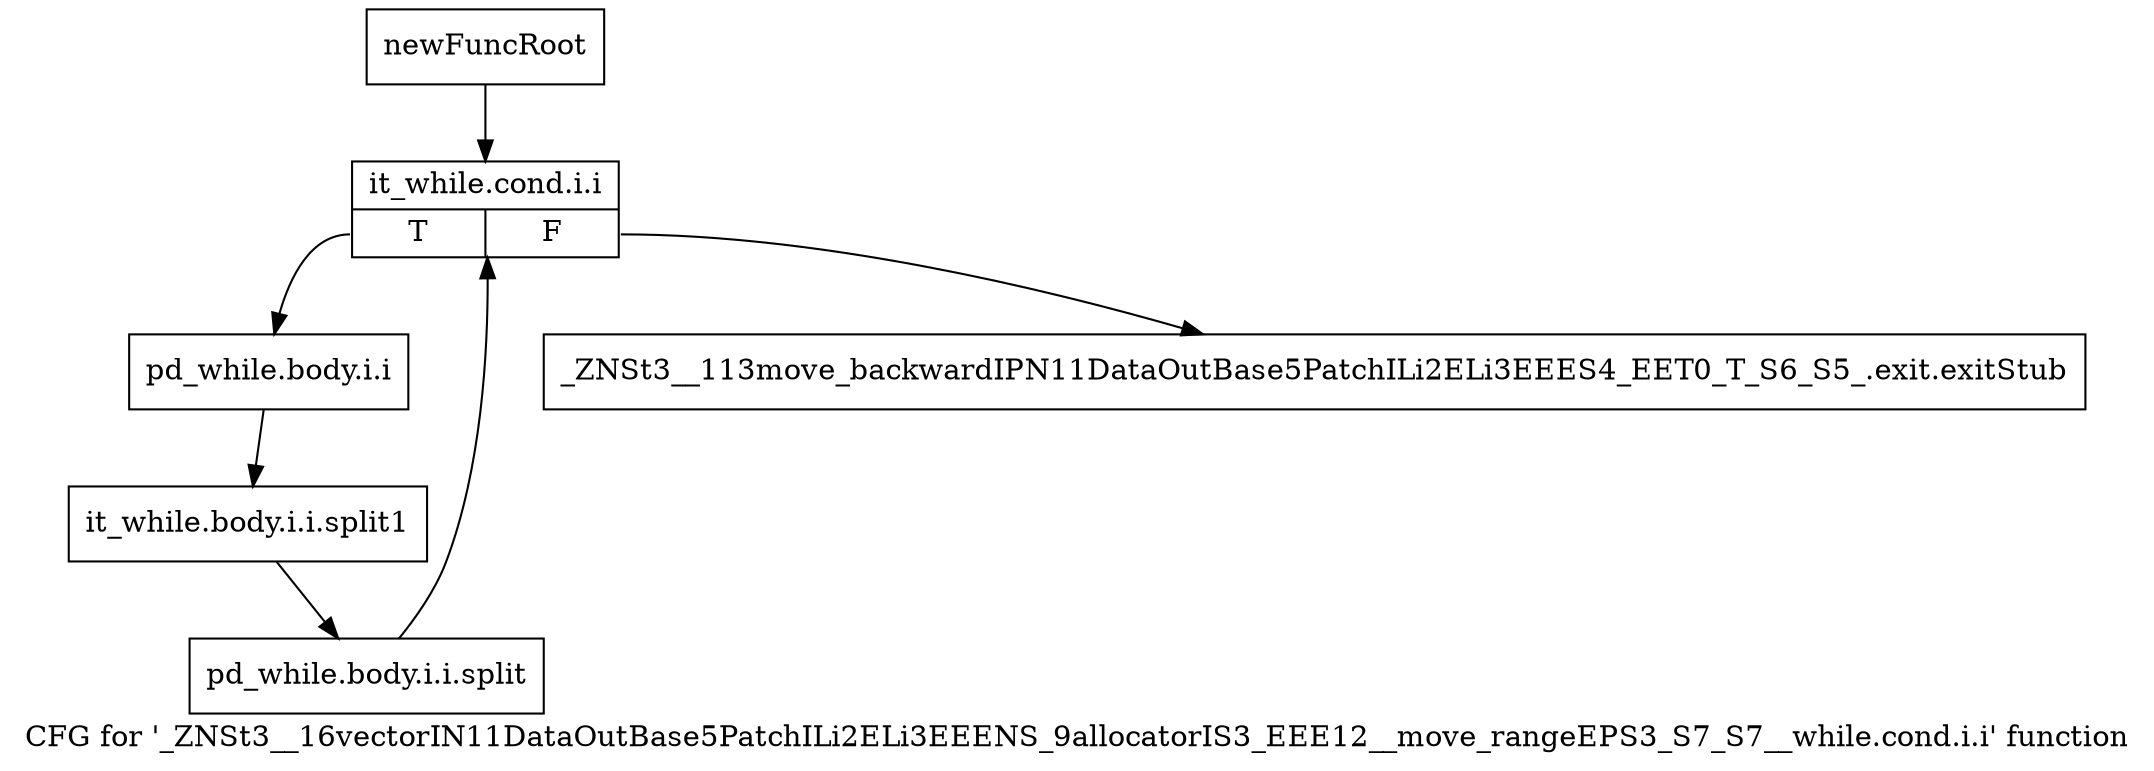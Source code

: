 digraph "CFG for '_ZNSt3__16vectorIN11DataOutBase5PatchILi2ELi3EEENS_9allocatorIS3_EEE12__move_rangeEPS3_S7_S7__while.cond.i.i' function" {
	label="CFG for '_ZNSt3__16vectorIN11DataOutBase5PatchILi2ELi3EEENS_9allocatorIS3_EEE12__move_rangeEPS3_S7_S7__while.cond.i.i' function";

	Node0x8d8e4b0 [shape=record,label="{newFuncRoot}"];
	Node0x8d8e4b0 -> Node0x8d8e550;
	Node0x8d8e500 [shape=record,label="{_ZNSt3__113move_backwardIPN11DataOutBase5PatchILi2ELi3EEES4_EET0_T_S6_S5_.exit.exitStub}"];
	Node0x8d8e550 [shape=record,label="{it_while.cond.i.i|{<s0>T|<s1>F}}"];
	Node0x8d8e550:s0 -> Node0x8d8e5a0;
	Node0x8d8e550:s1 -> Node0x8d8e500;
	Node0x8d8e5a0 [shape=record,label="{pd_while.body.i.i}"];
	Node0x8d8e5a0 -> Node0xb7a8590;
	Node0xb7a8590 [shape=record,label="{it_while.body.i.i.split1}"];
	Node0xb7a8590 -> Node0xc326840;
	Node0xc326840 [shape=record,label="{pd_while.body.i.i.split}"];
	Node0xc326840 -> Node0x8d8e550;
}
